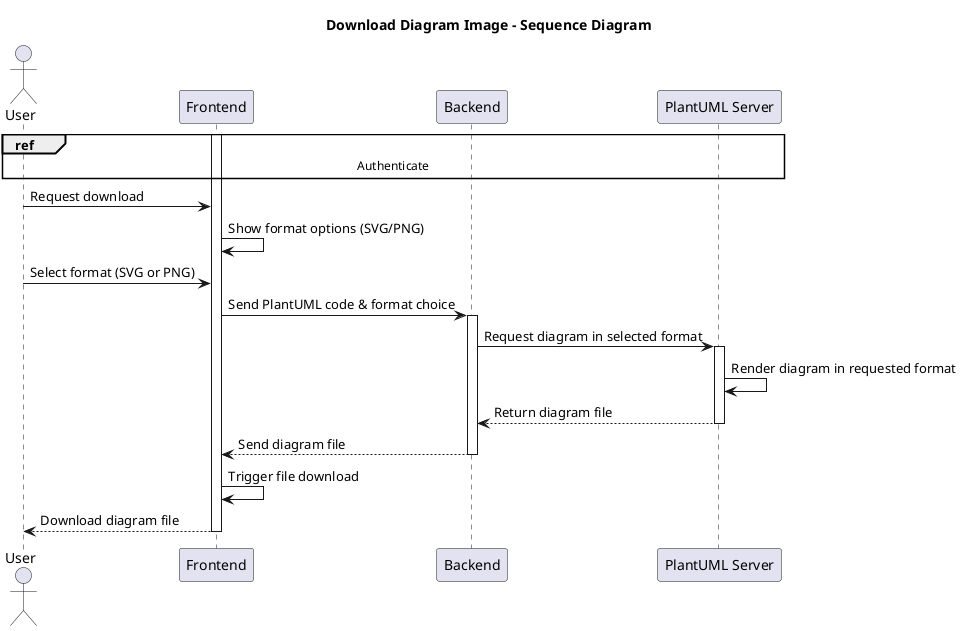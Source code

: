 @startuml
title Download Diagram Image - Sequence Diagram

actor User
participant Frontend
participant Backend
participant "PlantUML Server" as PlantUML

ref over User, PlantUML: Authenticate



activate Frontend

User -> Frontend: Request download
Frontend -> Frontend: Show format options (SVG/PNG)

User -> Frontend: Select format (SVG or PNG)
Frontend -> Backend: Send PlantUML code & format choice
activate Backend

Backend -> PlantUML: Request diagram in selected format
activate PlantUML
PlantUML -> PlantUML: Render diagram in requested format
PlantUML --> Backend: Return diagram file
deactivate PlantUML

Backend --> Frontend: Send diagram file
deactivate Backend

Frontend -> Frontend: Trigger file download
Frontend --> User: Download diagram file
deactivate Frontend

@enduml